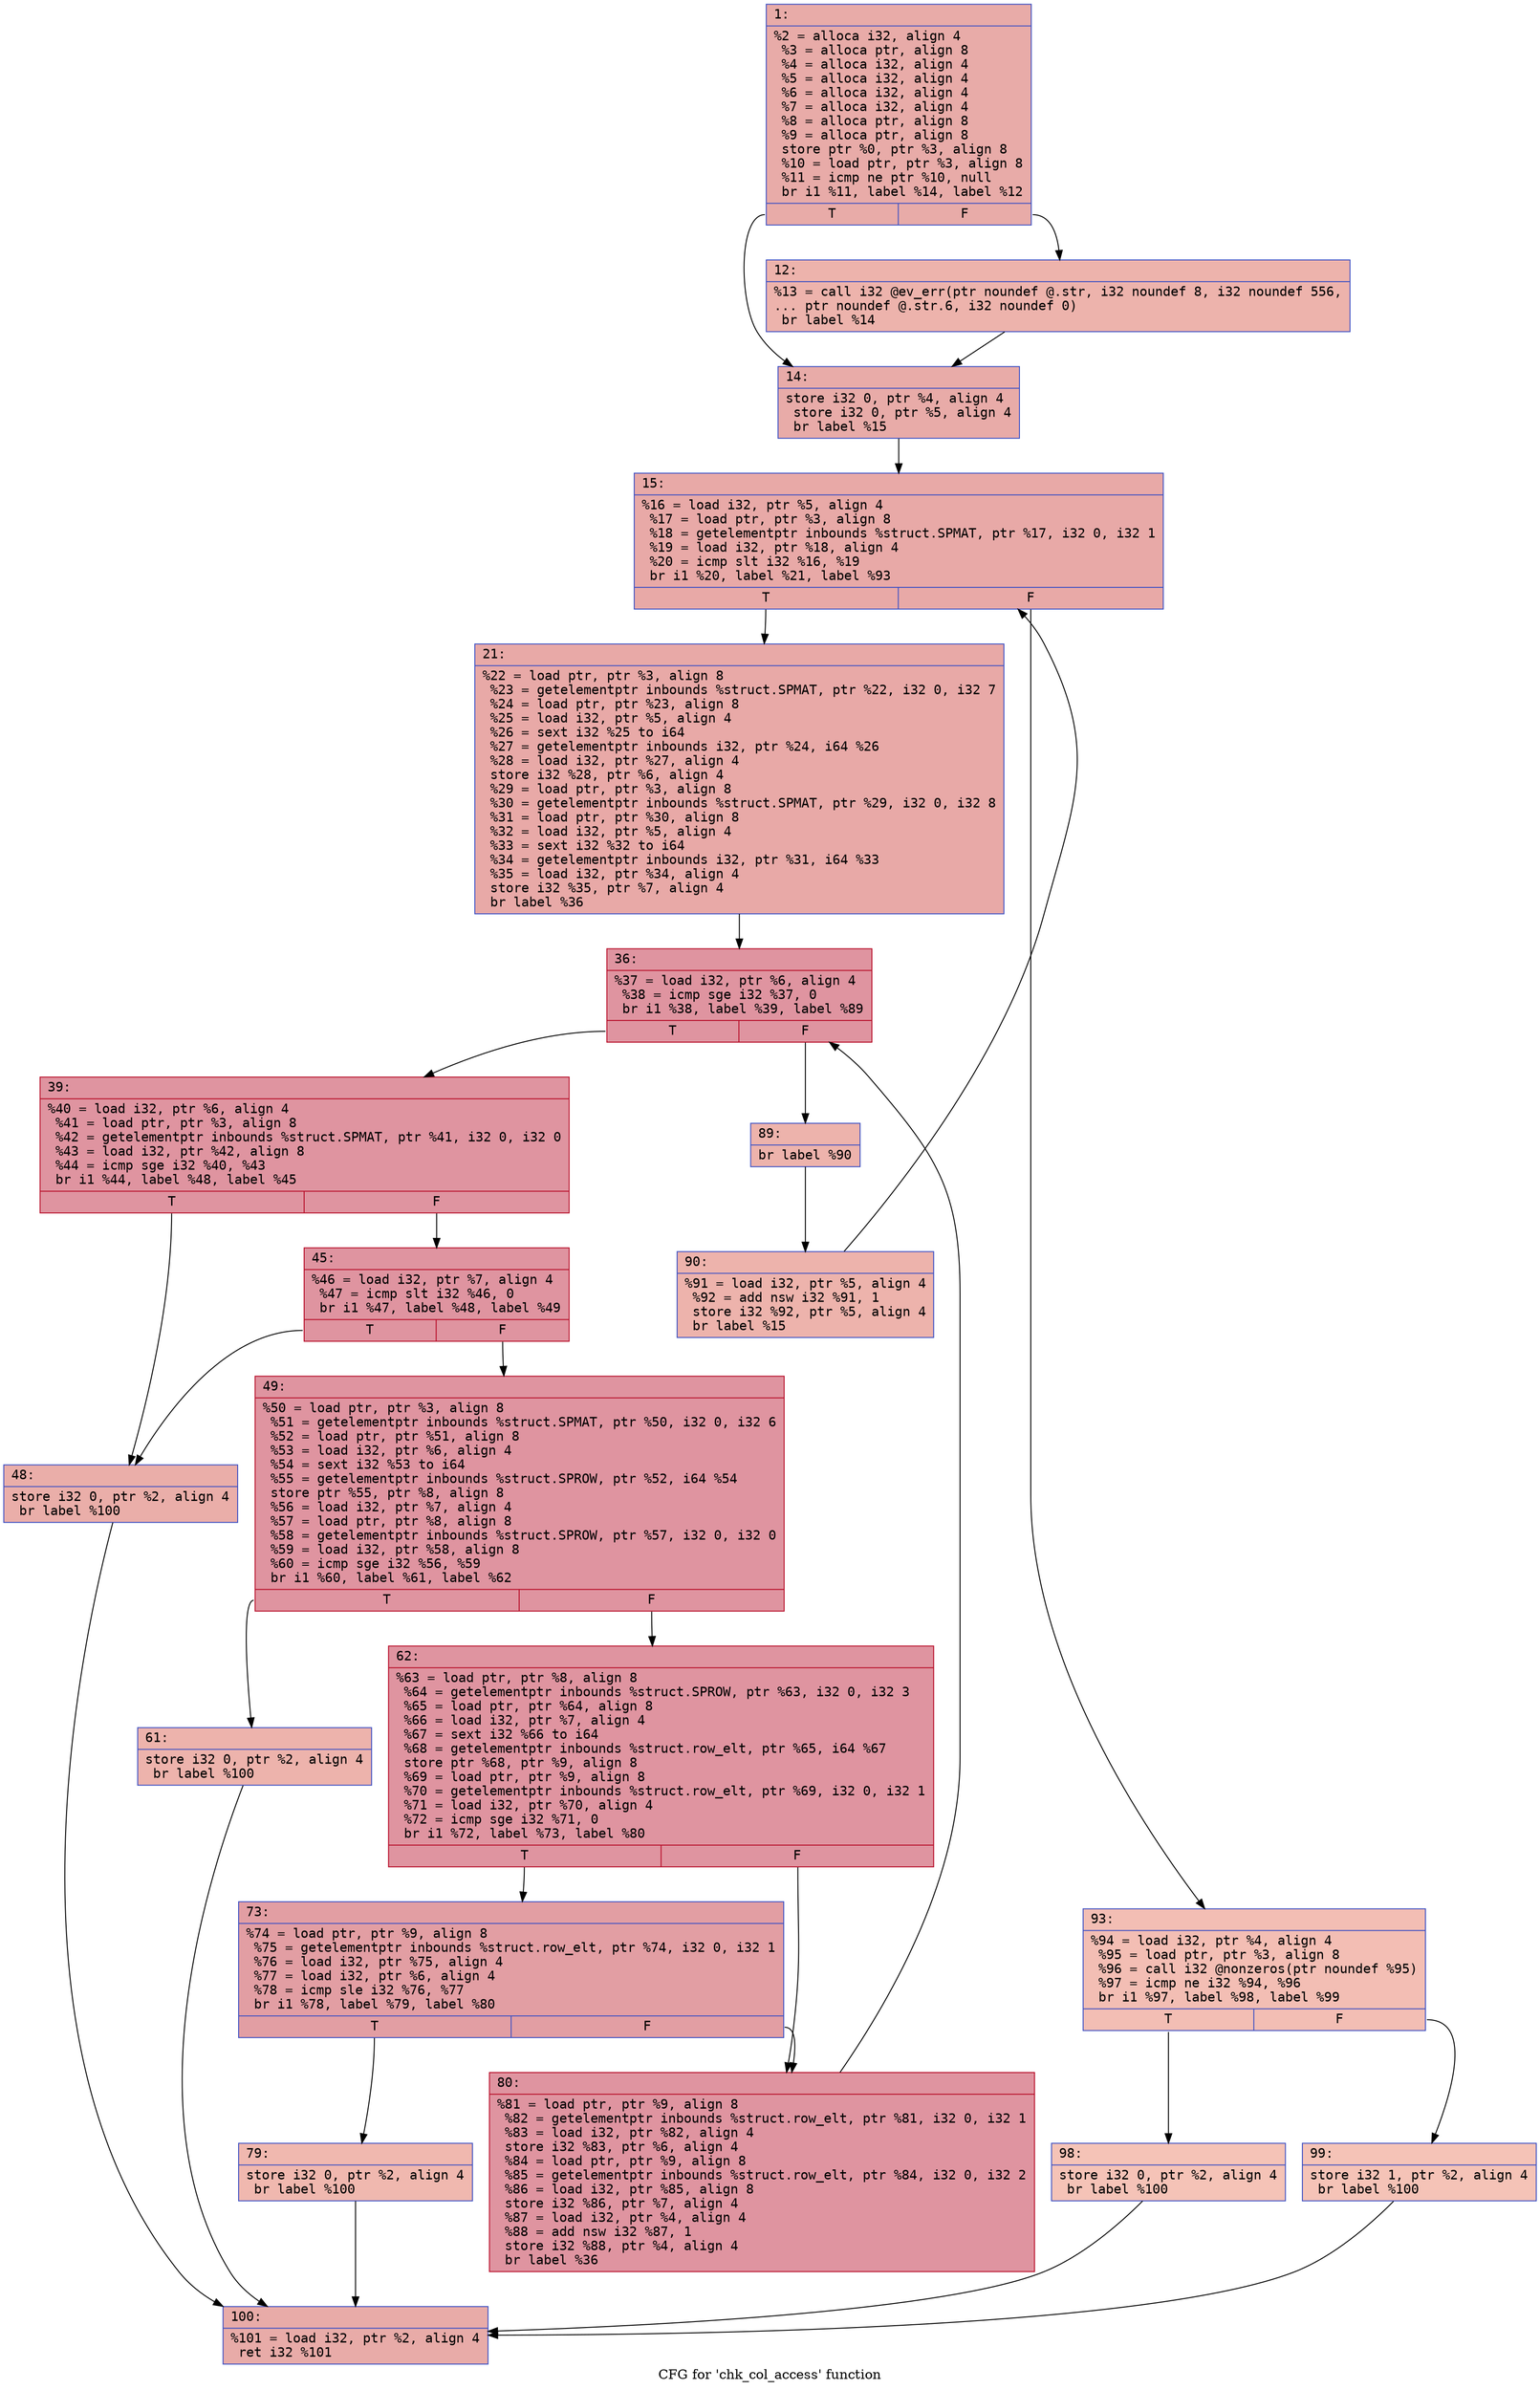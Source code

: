 digraph "CFG for 'chk_col_access' function" {
	label="CFG for 'chk_col_access' function";

	Node0x600003fee170 [shape=record,color="#3d50c3ff", style=filled, fillcolor="#cc403a70" fontname="Courier",label="{1:\l|  %2 = alloca i32, align 4\l  %3 = alloca ptr, align 8\l  %4 = alloca i32, align 4\l  %5 = alloca i32, align 4\l  %6 = alloca i32, align 4\l  %7 = alloca i32, align 4\l  %8 = alloca ptr, align 8\l  %9 = alloca ptr, align 8\l  store ptr %0, ptr %3, align 8\l  %10 = load ptr, ptr %3, align 8\l  %11 = icmp ne ptr %10, null\l  br i1 %11, label %14, label %12\l|{<s0>T|<s1>F}}"];
	Node0x600003fee170:s0 -> Node0x600003fee210[tooltip="1 -> 14\nProbability 62.50%" ];
	Node0x600003fee170:s1 -> Node0x600003fee1c0[tooltip="1 -> 12\nProbability 37.50%" ];
	Node0x600003fee1c0 [shape=record,color="#3d50c3ff", style=filled, fillcolor="#d6524470" fontname="Courier",label="{12:\l|  %13 = call i32 @ev_err(ptr noundef @.str, i32 noundef 8, i32 noundef 556,\l... ptr noundef @.str.6, i32 noundef 0)\l  br label %14\l}"];
	Node0x600003fee1c0 -> Node0x600003fee210[tooltip="12 -> 14\nProbability 100.00%" ];
	Node0x600003fee210 [shape=record,color="#3d50c3ff", style=filled, fillcolor="#cc403a70" fontname="Courier",label="{14:\l|  store i32 0, ptr %4, align 4\l  store i32 0, ptr %5, align 4\l  br label %15\l}"];
	Node0x600003fee210 -> Node0x600003fee260[tooltip="14 -> 15\nProbability 100.00%" ];
	Node0x600003fee260 [shape=record,color="#3d50c3ff", style=filled, fillcolor="#ca3b3770" fontname="Courier",label="{15:\l|  %16 = load i32, ptr %5, align 4\l  %17 = load ptr, ptr %3, align 8\l  %18 = getelementptr inbounds %struct.SPMAT, ptr %17, i32 0, i32 1\l  %19 = load i32, ptr %18, align 4\l  %20 = icmp slt i32 %16, %19\l  br i1 %20, label %21, label %93\l|{<s0>T|<s1>F}}"];
	Node0x600003fee260:s0 -> Node0x600003fee2b0[tooltip="15 -> 21\nProbability 96.88%" ];
	Node0x600003fee260:s1 -> Node0x600003fee6c0[tooltip="15 -> 93\nProbability 3.12%" ];
	Node0x600003fee2b0 [shape=record,color="#3d50c3ff", style=filled, fillcolor="#ca3b3770" fontname="Courier",label="{21:\l|  %22 = load ptr, ptr %3, align 8\l  %23 = getelementptr inbounds %struct.SPMAT, ptr %22, i32 0, i32 7\l  %24 = load ptr, ptr %23, align 8\l  %25 = load i32, ptr %5, align 4\l  %26 = sext i32 %25 to i64\l  %27 = getelementptr inbounds i32, ptr %24, i64 %26\l  %28 = load i32, ptr %27, align 4\l  store i32 %28, ptr %6, align 4\l  %29 = load ptr, ptr %3, align 8\l  %30 = getelementptr inbounds %struct.SPMAT, ptr %29, i32 0, i32 8\l  %31 = load ptr, ptr %30, align 8\l  %32 = load i32, ptr %5, align 4\l  %33 = sext i32 %32 to i64\l  %34 = getelementptr inbounds i32, ptr %31, i64 %33\l  %35 = load i32, ptr %34, align 4\l  store i32 %35, ptr %7, align 4\l  br label %36\l}"];
	Node0x600003fee2b0 -> Node0x600003fee300[tooltip="21 -> 36\nProbability 100.00%" ];
	Node0x600003fee300 [shape=record,color="#b70d28ff", style=filled, fillcolor="#b70d2870" fontname="Courier",label="{36:\l|  %37 = load i32, ptr %6, align 4\l  %38 = icmp sge i32 %37, 0\l  br i1 %38, label %39, label %89\l|{<s0>T|<s1>F}}"];
	Node0x600003fee300:s0 -> Node0x600003fee350[tooltip="36 -> 39\nProbability 96.88%" ];
	Node0x600003fee300:s1 -> Node0x600003fee620[tooltip="36 -> 89\nProbability 3.12%" ];
	Node0x600003fee350 [shape=record,color="#b70d28ff", style=filled, fillcolor="#b70d2870" fontname="Courier",label="{39:\l|  %40 = load i32, ptr %6, align 4\l  %41 = load ptr, ptr %3, align 8\l  %42 = getelementptr inbounds %struct.SPMAT, ptr %41, i32 0, i32 0\l  %43 = load i32, ptr %42, align 8\l  %44 = icmp sge i32 %40, %43\l  br i1 %44, label %48, label %45\l|{<s0>T|<s1>F}}"];
	Node0x600003fee350:s0 -> Node0x600003fee3f0[tooltip="39 -> 48\nProbability 3.12%" ];
	Node0x600003fee350:s1 -> Node0x600003fee3a0[tooltip="39 -> 45\nProbability 96.88%" ];
	Node0x600003fee3a0 [shape=record,color="#b70d28ff", style=filled, fillcolor="#b70d2870" fontname="Courier",label="{45:\l|  %46 = load i32, ptr %7, align 4\l  %47 = icmp slt i32 %46, 0\l  br i1 %47, label %48, label %49\l|{<s0>T|<s1>F}}"];
	Node0x600003fee3a0:s0 -> Node0x600003fee3f0[tooltip="45 -> 48\nProbability 3.12%" ];
	Node0x600003fee3a0:s1 -> Node0x600003fee440[tooltip="45 -> 49\nProbability 96.88%" ];
	Node0x600003fee3f0 [shape=record,color="#3d50c3ff", style=filled, fillcolor="#d0473d70" fontname="Courier",label="{48:\l|  store i32 0, ptr %2, align 4\l  br label %100\l}"];
	Node0x600003fee3f0 -> Node0x600003fee7b0[tooltip="48 -> 100\nProbability 100.00%" ];
	Node0x600003fee440 [shape=record,color="#b70d28ff", style=filled, fillcolor="#b70d2870" fontname="Courier",label="{49:\l|  %50 = load ptr, ptr %3, align 8\l  %51 = getelementptr inbounds %struct.SPMAT, ptr %50, i32 0, i32 6\l  %52 = load ptr, ptr %51, align 8\l  %53 = load i32, ptr %6, align 4\l  %54 = sext i32 %53 to i64\l  %55 = getelementptr inbounds %struct.SPROW, ptr %52, i64 %54\l  store ptr %55, ptr %8, align 8\l  %56 = load i32, ptr %7, align 4\l  %57 = load ptr, ptr %8, align 8\l  %58 = getelementptr inbounds %struct.SPROW, ptr %57, i32 0, i32 0\l  %59 = load i32, ptr %58, align 8\l  %60 = icmp sge i32 %56, %59\l  br i1 %60, label %61, label %62\l|{<s0>T|<s1>F}}"];
	Node0x600003fee440:s0 -> Node0x600003fee490[tooltip="49 -> 61\nProbability 3.12%" ];
	Node0x600003fee440:s1 -> Node0x600003fee4e0[tooltip="49 -> 62\nProbability 96.88%" ];
	Node0x600003fee490 [shape=record,color="#3d50c3ff", style=filled, fillcolor="#d6524470" fontname="Courier",label="{61:\l|  store i32 0, ptr %2, align 4\l  br label %100\l}"];
	Node0x600003fee490 -> Node0x600003fee7b0[tooltip="61 -> 100\nProbability 100.00%" ];
	Node0x600003fee4e0 [shape=record,color="#b70d28ff", style=filled, fillcolor="#b70d2870" fontname="Courier",label="{62:\l|  %63 = load ptr, ptr %8, align 8\l  %64 = getelementptr inbounds %struct.SPROW, ptr %63, i32 0, i32 3\l  %65 = load ptr, ptr %64, align 8\l  %66 = load i32, ptr %7, align 4\l  %67 = sext i32 %66 to i64\l  %68 = getelementptr inbounds %struct.row_elt, ptr %65, i64 %67\l  store ptr %68, ptr %9, align 8\l  %69 = load ptr, ptr %9, align 8\l  %70 = getelementptr inbounds %struct.row_elt, ptr %69, i32 0, i32 1\l  %71 = load i32, ptr %70, align 4\l  %72 = icmp sge i32 %71, 0\l  br i1 %72, label %73, label %80\l|{<s0>T|<s1>F}}"];
	Node0x600003fee4e0:s0 -> Node0x600003fee530[tooltip="62 -> 73\nProbability 50.00%" ];
	Node0x600003fee4e0:s1 -> Node0x600003fee5d0[tooltip="62 -> 80\nProbability 50.00%" ];
	Node0x600003fee530 [shape=record,color="#3d50c3ff", style=filled, fillcolor="#be242e70" fontname="Courier",label="{73:\l|  %74 = load ptr, ptr %9, align 8\l  %75 = getelementptr inbounds %struct.row_elt, ptr %74, i32 0, i32 1\l  %76 = load i32, ptr %75, align 4\l  %77 = load i32, ptr %6, align 4\l  %78 = icmp sle i32 %76, %77\l  br i1 %78, label %79, label %80\l|{<s0>T|<s1>F}}"];
	Node0x600003fee530:s0 -> Node0x600003fee580[tooltip="73 -> 79\nProbability 3.12%" ];
	Node0x600003fee530:s1 -> Node0x600003fee5d0[tooltip="73 -> 80\nProbability 96.88%" ];
	Node0x600003fee580 [shape=record,color="#3d50c3ff", style=filled, fillcolor="#dc5d4a70" fontname="Courier",label="{79:\l|  store i32 0, ptr %2, align 4\l  br label %100\l}"];
	Node0x600003fee580 -> Node0x600003fee7b0[tooltip="79 -> 100\nProbability 100.00%" ];
	Node0x600003fee5d0 [shape=record,color="#b70d28ff", style=filled, fillcolor="#b70d2870" fontname="Courier",label="{80:\l|  %81 = load ptr, ptr %9, align 8\l  %82 = getelementptr inbounds %struct.row_elt, ptr %81, i32 0, i32 1\l  %83 = load i32, ptr %82, align 4\l  store i32 %83, ptr %6, align 4\l  %84 = load ptr, ptr %9, align 8\l  %85 = getelementptr inbounds %struct.row_elt, ptr %84, i32 0, i32 2\l  %86 = load i32, ptr %85, align 8\l  store i32 %86, ptr %7, align 4\l  %87 = load i32, ptr %4, align 4\l  %88 = add nsw i32 %87, 1\l  store i32 %88, ptr %4, align 4\l  br label %36\l}"];
	Node0x600003fee5d0 -> Node0x600003fee300[tooltip="80 -> 36\nProbability 100.00%" ];
	Node0x600003fee620 [shape=record,color="#3d50c3ff", style=filled, fillcolor="#d6524470" fontname="Courier",label="{89:\l|  br label %90\l}"];
	Node0x600003fee620 -> Node0x600003fee670[tooltip="89 -> 90\nProbability 100.00%" ];
	Node0x600003fee670 [shape=record,color="#3d50c3ff", style=filled, fillcolor="#d6524470" fontname="Courier",label="{90:\l|  %91 = load i32, ptr %5, align 4\l  %92 = add nsw i32 %91, 1\l  store i32 %92, ptr %5, align 4\l  br label %15\l}"];
	Node0x600003fee670 -> Node0x600003fee260[tooltip="90 -> 15\nProbability 100.00%" ];
	Node0x600003fee6c0 [shape=record,color="#3d50c3ff", style=filled, fillcolor="#e36c5570" fontname="Courier",label="{93:\l|  %94 = load i32, ptr %4, align 4\l  %95 = load ptr, ptr %3, align 8\l  %96 = call i32 @nonzeros(ptr noundef %95)\l  %97 = icmp ne i32 %94, %96\l  br i1 %97, label %98, label %99\l|{<s0>T|<s1>F}}"];
	Node0x600003fee6c0:s0 -> Node0x600003fee710[tooltip="93 -> 98\nProbability 50.00%" ];
	Node0x600003fee6c0:s1 -> Node0x600003fee760[tooltip="93 -> 99\nProbability 50.00%" ];
	Node0x600003fee710 [shape=record,color="#3d50c3ff", style=filled, fillcolor="#e8765c70" fontname="Courier",label="{98:\l|  store i32 0, ptr %2, align 4\l  br label %100\l}"];
	Node0x600003fee710 -> Node0x600003fee7b0[tooltip="98 -> 100\nProbability 100.00%" ];
	Node0x600003fee760 [shape=record,color="#3d50c3ff", style=filled, fillcolor="#e8765c70" fontname="Courier",label="{99:\l|  store i32 1, ptr %2, align 4\l  br label %100\l}"];
	Node0x600003fee760 -> Node0x600003fee7b0[tooltip="99 -> 100\nProbability 100.00%" ];
	Node0x600003fee7b0 [shape=record,color="#3d50c3ff", style=filled, fillcolor="#cc403a70" fontname="Courier",label="{100:\l|  %101 = load i32, ptr %2, align 4\l  ret i32 %101\l}"];
}

